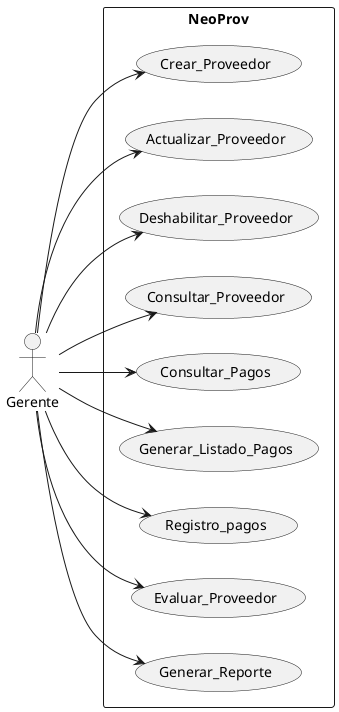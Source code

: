 @startuml diagramaFuncionesNP
left to right direction
actor "Gerente" as Gerente

rectangle "NeoProv" {
    usecase "Crear_Proveedor" as UC1
    usecase "Actualizar_Proveedor" as UC2
    usecase "Deshabilitar_Proveedor" as UC3
    usecase "Consultar_Proveedor" as UC4
    usecase "Consultar_Pagos" as UC5
    usecase "Generar_Listado_Pagos" as UC6
    usecase "Registro_pagos" as UC7
    usecase "Evaluar_Proveedor" as UC8
    usecase "Generar_Reporte" as UC9
}

Gerente --> UC5
Gerente --> UC4
Gerente --> UC3
Gerente --> UC2
Gerente --> UC1
Gerente --> UC6
Gerente --> UC7
Gerente --> UC8
Gerente --> UC9


@enduml
